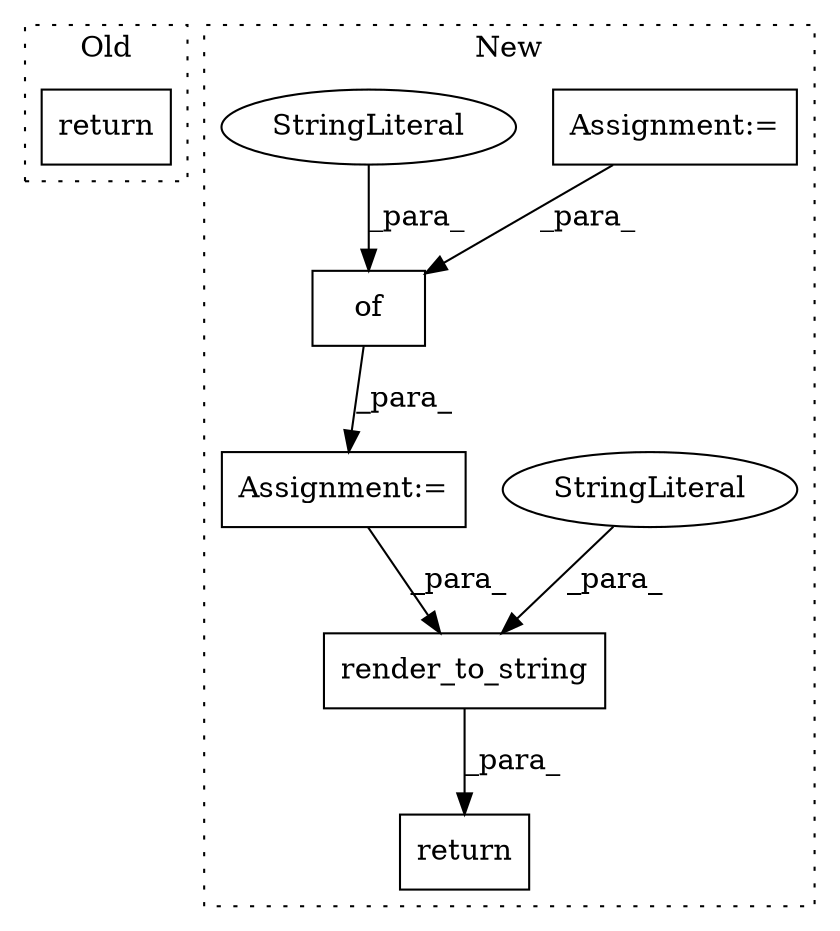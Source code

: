 digraph G {
subgraph cluster0 {
1 [label="return" a="41" s="491" l="7" shape="box"];
label = "Old";
style="dotted";
}
subgraph cluster1 {
2 [label="render_to_string" a="32" s="870,974" l="17,1" shape="box"];
3 [label="StringLiteral" a="45" s="887" l="36" shape="ellipse"];
4 [label="return" a="41" s="863" l="7" shape="box"];
5 [label="Assignment:=" a="7" s="676" l="6" shape="box"];
6 [label="of" a="32" s="769,856" l="3,1" shape="box"];
7 [label="StringLiteral" a="45" s="772" l="8" shape="ellipse"];
8 [label="Assignment:=" a="7" s="764" l="1" shape="box"];
label = "New";
style="dotted";
}
2 -> 4 [label="_para_"];
3 -> 2 [label="_para_"];
5 -> 6 [label="_para_"];
6 -> 8 [label="_para_"];
7 -> 6 [label="_para_"];
8 -> 2 [label="_para_"];
}